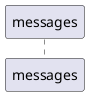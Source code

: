 @startuml messages

!global $da = false
!global $self_padding = ""

!unquoted procedure Incoming($to, $request="", $requestDetail="")
    ArrowNote($to, $request, "left")
    [-> $to ++
!endprocedure

!unquoted procedure Outgoing($from, $response="", $responseDetail="", $deactivate=true)
    !$from = $set_latest_caller($from)

    ArrowNote($from, $response, "left")

    !if $deactivate == true
        [<- $from --
    !else
        [<- $from
    !endif
!endprocedure

!unquoted procedure Call($from="", $to, $request="", $requestDetail="", $activate=true)
    !$from = $set_latest_caller($from)
    !if $from == ""
        ArrowNote($to, $request, "left")
    !else
        ArrowNote($from, $request, "right")
    !endif
    !if $to != ""
        $from -> $to
    !endif
    !if $activate == true 
        activate $to
    !endif
!endprocedure

!unquoted procedure Return($to="", $from="", $response="", $responseDetail="", $deactivate=true)
    !$note_align = "left"
    !$from = $set_latest_caller($from)

    !$da = ""
    !if $deactivate == true
        !$da = "--"
    !endif

    ArrowNote($to, $response, "right")    
    $to <-- $from $da
!endprocedure


!unquoted function $swaplr($lr)
    !if $lr == right
        !return left
    !elsesif $lr == left
        !return right
    !else
        !return $lr
    !endif
!endfunction

!unquoted procedure Self($from="", $action="", $actionDetail="", $activate=false, $align=right)
    !$from = $set_latest_caller($from)
    
    !if $note_align_flip == true
        !$align = $swaplr($align)
    !endif
    
    !if $align == left
        !$arrow = "->"
        !$self_padding = ""
    !else
        !$arrow = "<-"
        !$self_padding = $white("   .")
    !endif

    !$act = ""
    !if $activate == true
        !$act = "++"
    !endif

    !if $actionDetail != ""
        SelfNote($from, $actionDetail, $align, $is_numbered=false)
        & $from $arrow $from $act: $auto_number() $action $self_padding
    !else
        SelfNote($from, $action, $align, $is_numbered=false)
        & $from $arrow $from $act: $auto_number() $self_padding
    !endif
   
!endprocedure

!unquoted procedure RoundTrip($from="", $to="", $request="", $response="", $action="", $requestDetail="", $responseDetail="", $actionDetail="")
    Call($from, $to, $request)
    !if $action != ""
        Self($to, $action)
    !endif
    Return($from = $to, $to = $from, $response)
!endprocedure

!unquoted procedure Jump($to, $tag)
   $to->o?: Jump to ""$tag""
!endprocedure

!unquoted procedure Land($from, $tag)
   ?o->$from: ""$tag""
!endprocedure

!unquoted procedure Create($from="", $to, $request="")
    !$from = $set_latest_caller($from)
    SelfNote($from, $request)
    $from -> $to **
!endprocedure

!unquoted procedure Remove($to="", $from, $request="")
    !$from = $set_latest_caller($from)
    ArrowNote($to, $request)
    $from <- $to !!
!endprocedure

!unquoted function $set_latest_caller($caller)
    !if $caller == ""
        !return $latest_caller
    !else
        !$latest_caller = $caller
        !return $caller
    !endif
!endfunction

!unquoted function $get_latest_caller()
    !return $latest_caller
!endfunction

show unlinked
participant messages

@enduml
